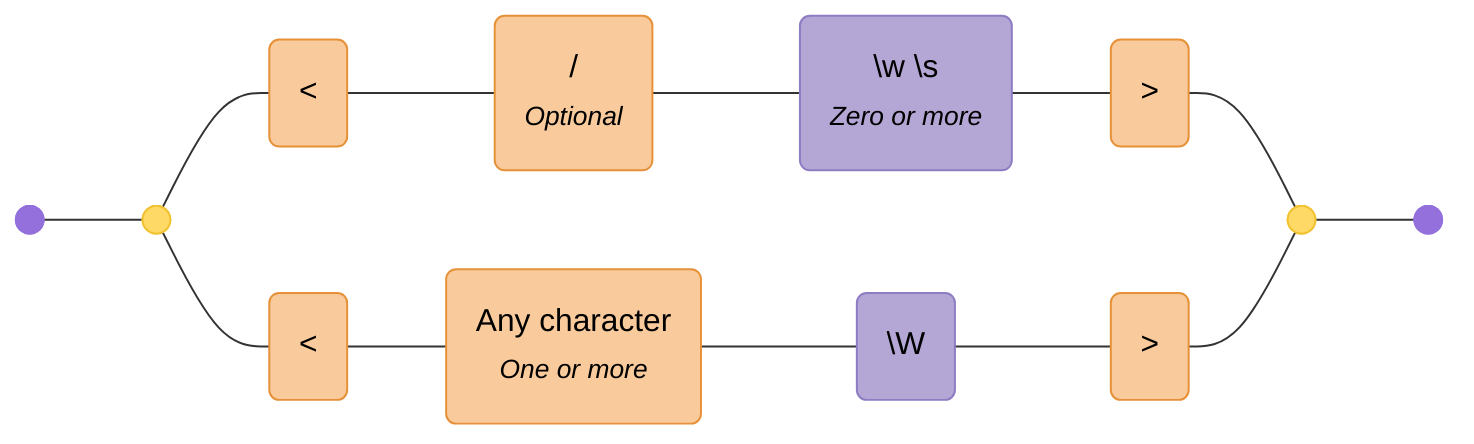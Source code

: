 %% Regex: <\/?[\w\s]*>|<.+[\W]>

graph LR
  %% Nodes
  start@{ shape: f-circ };
  fin@{ shape: f-circ };
  disjunction_begin_1:::disjunction@{ shape: f-circ };
  disjunction_end_1:::disjunction@{ shape: f-circ };
  literal_1("<"):::literal;
  literal_2("/<br><i><small>Optional</small></i>"):::literal;
  char_class_1("\w \s<br><i><small>Zero or more</small></i>"):::char-class;
  literal_3(">"):::literal;
  literal_4("<"):::literal;
  literal_5("Any character<br><i><small>One or more</small></i>"):::literal;
  char_class_2("\W"):::char-class;
  literal_6(">"):::literal;

  %% Edges
  start --- disjunction_begin_1;
  disjunction_begin_1 --- literal_1;
  literal_1 --- literal_2;
  literal_2 --- char_class_1;
  char_class_1 --- literal_3;
  literal_3 --- disjunction_end_1;
  disjunction_begin_1 --- literal_4;
  literal_4 --- literal_5;
  literal_5 --- char_class_2;
  char_class_2 --- literal_6;
  literal_6 --- disjunction_end_1;
  disjunction_end_1 --- fin;

  %% Styles
  %% Node Styling
  classDef disjunction fill:#FFD966,stroke:#F1C232,color:#000000;
  classDef literal fill:#F9CB9C,stroke:#E69138,color:#000000;
  classDef char-class fill:#B4A7D6,stroke:#8E7CC3,color:#000000;

%% Generated with regex-to-mermaid@1.0.0